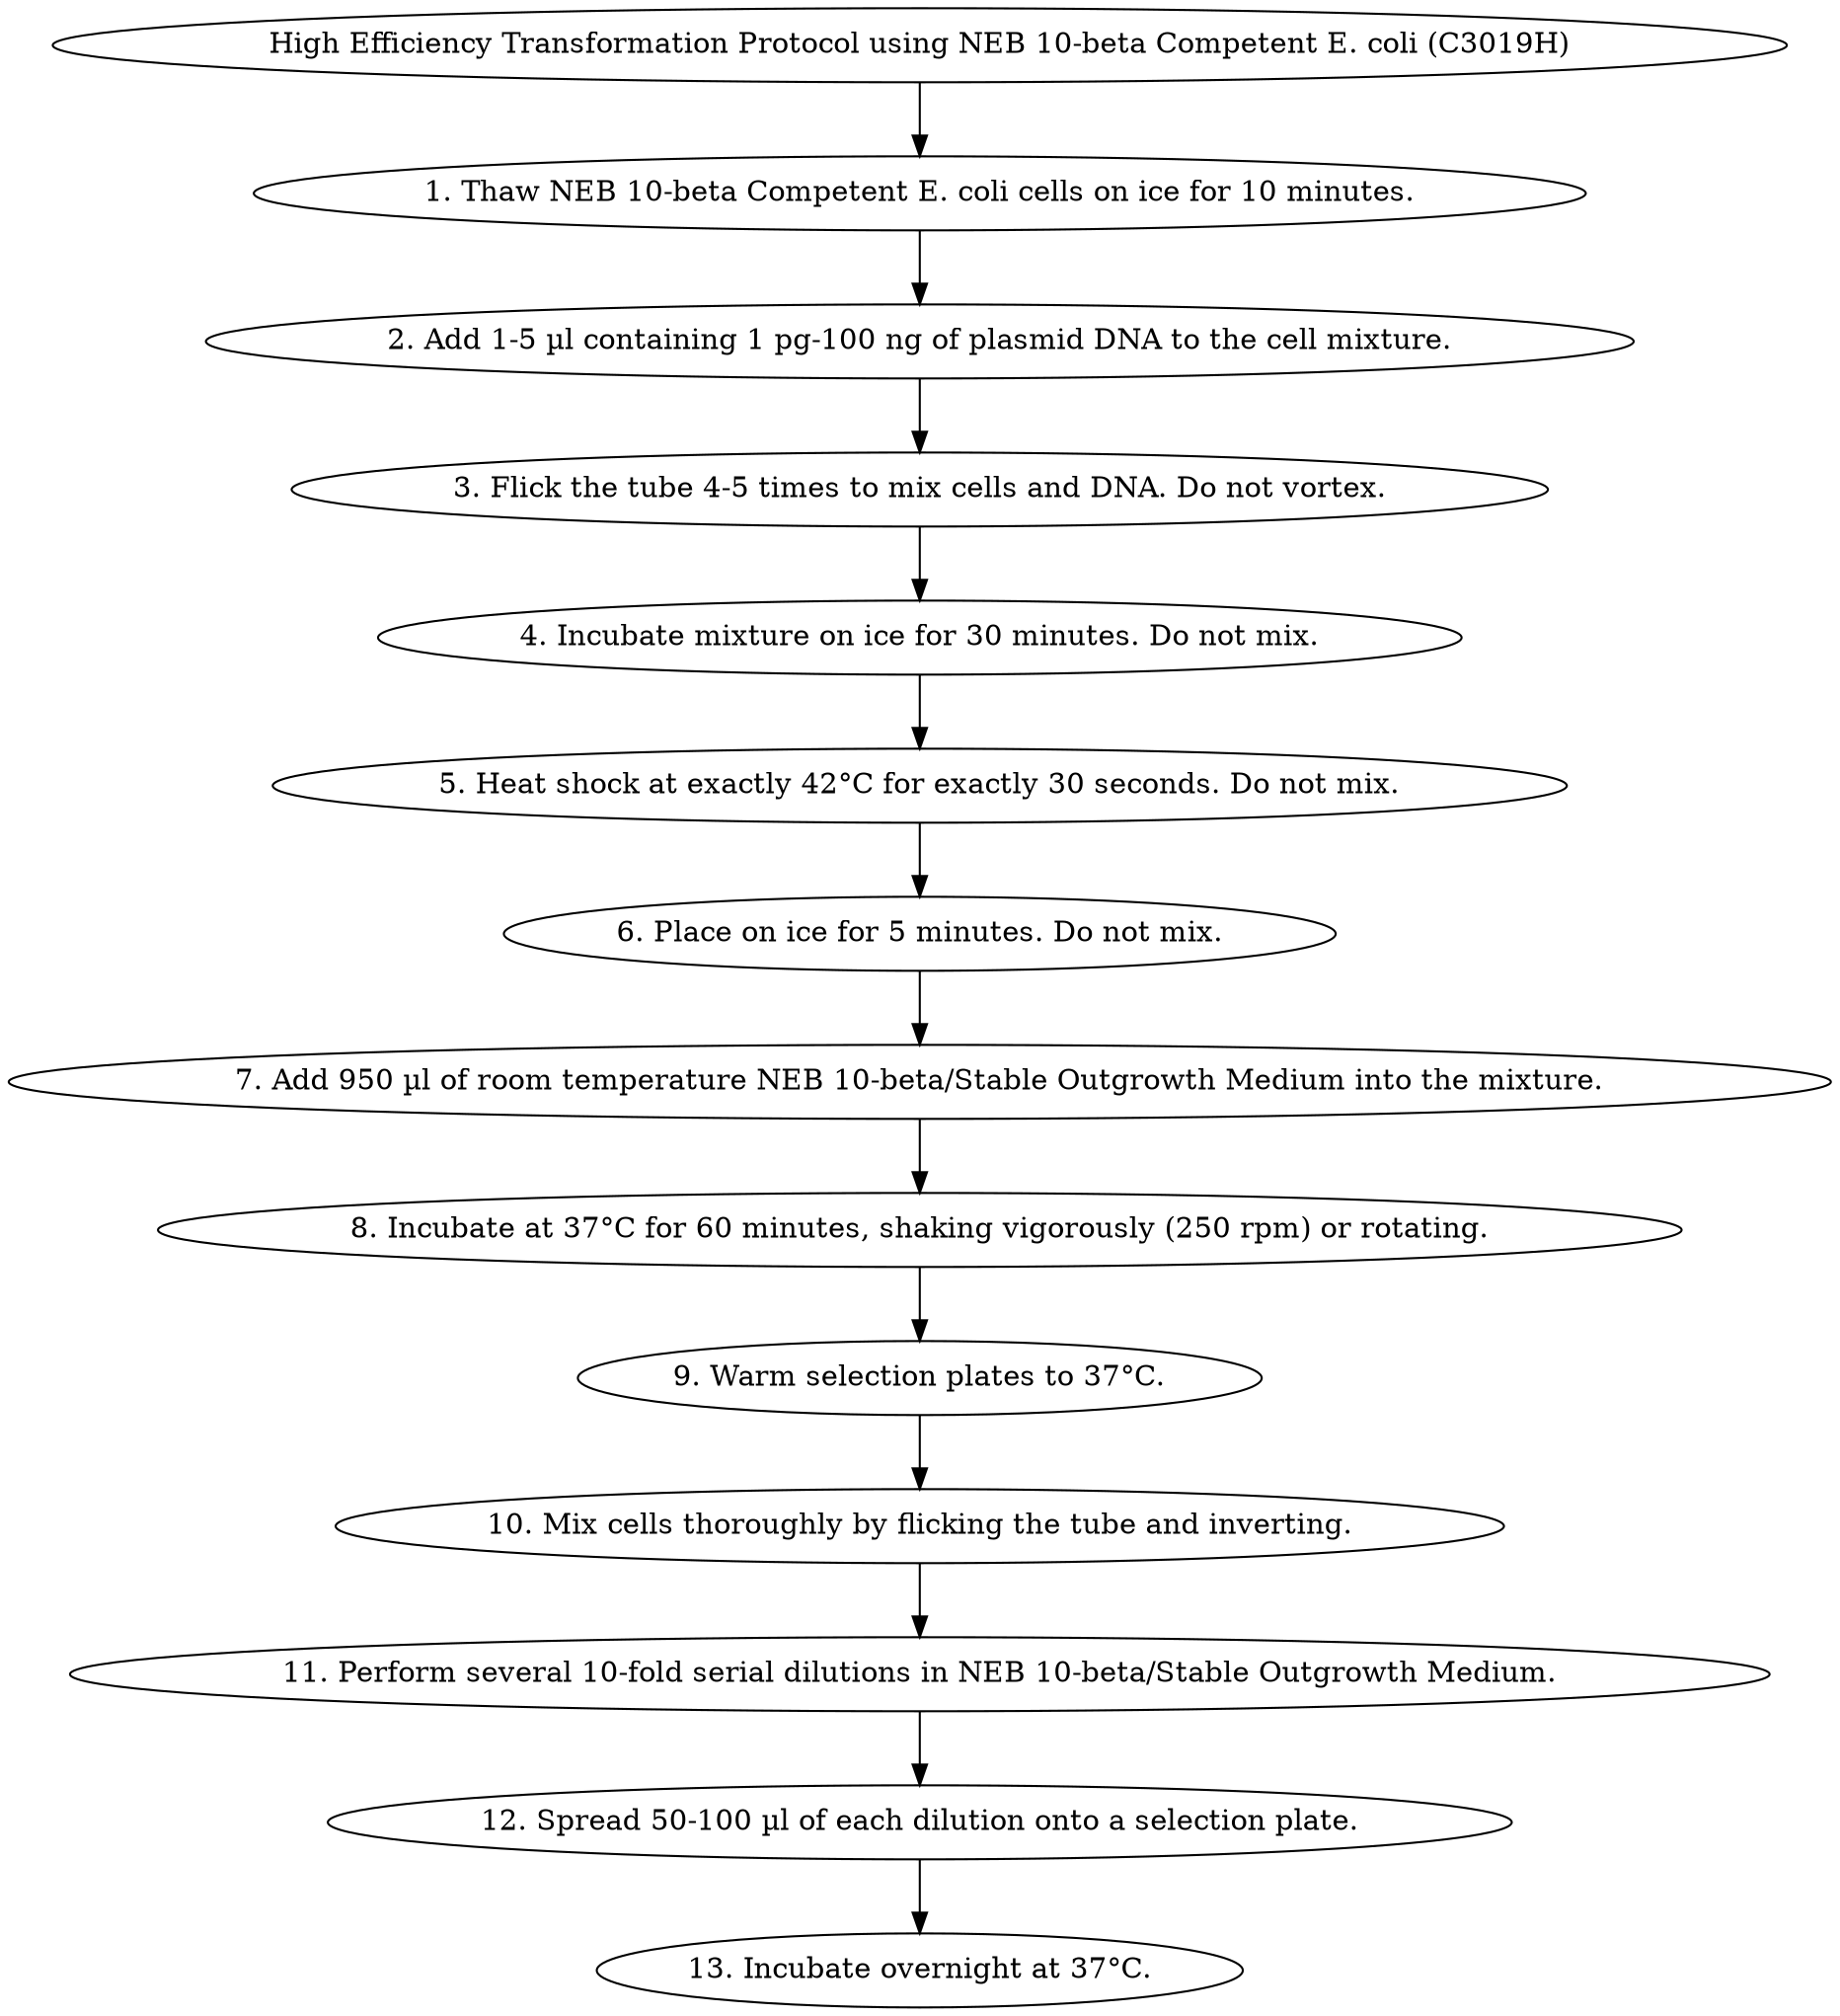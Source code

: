 digraph TransformationProtocol {
    // Define the title
    Title [label="High Efficiency Transformation Protocol using NEB 10-beta Competent E. coli (C3019H)"];
    
    // Define steps
    Step1 [label="1. Thaw NEB 10-beta Competent E. coli cells on ice for 10 minutes."];
    Step2 [label="2. Add 1-5 µl containing 1 pg-100 ng of plasmid DNA to the cell mixture."];
    Step3 [label="3. Flick the tube 4-5 times to mix cells and DNA. Do not vortex."];
    Step4 [label="4. Incubate mixture on ice for 30 minutes. Do not mix."];
    Step5 [label="5. Heat shock at exactly 42°C for exactly 30 seconds. Do not mix."];
    Step6 [label="6. Place on ice for 5 minutes. Do not mix."];
    Step7 [label="7. Add 950 µl of room temperature NEB 10-beta/Stable Outgrowth Medium into the mixture."];
    Step8 [label="8. Incubate at 37°C for 60 minutes, shaking vigorously (250 rpm) or rotating."];
    Step9 [label="9. Warm selection plates to 37°C."];
    Step10 [label="10. Mix cells thoroughly by flicking the tube and inverting."];
    Step11 [label="11. Perform several 10-fold serial dilutions in NEB 10-beta/Stable Outgrowth Medium."];
    Step12 [label="12. Spread 50-100 µl of each dilution onto a selection plate."];
    Step13 [label="13. Incubate overnight at 37°C."];
    
    // Define edges (sequence of steps)
    Title -> Step1;
    Step1 -> Step2;
    Step2 -> Step3;
    Step3 -> Step4;
    Step4 -> Step5;
    Step5 -> Step6;
    Step6 -> Step7;
    Step7 -> Step8;
    Step8 -> Step9;
    Step9 -> Step10;
    Step10 -> Step11;
    Step11 -> Step12;
    Step12 -> Step13;
}
